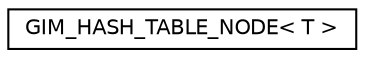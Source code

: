 digraph "Graphical Class Hierarchy"
{
  edge [fontname="Helvetica",fontsize="10",labelfontname="Helvetica",labelfontsize="10"];
  node [fontname="Helvetica",fontsize="10",shape=record];
  rankdir="LR";
  Node1 [label="GIM_HASH_TABLE_NODE\< T \>",height=0.2,width=0.4,color="black", fillcolor="white", style="filled",URL="$struct_g_i_m___h_a_s_h___t_a_b_l_e___n_o_d_e.html"];
}
